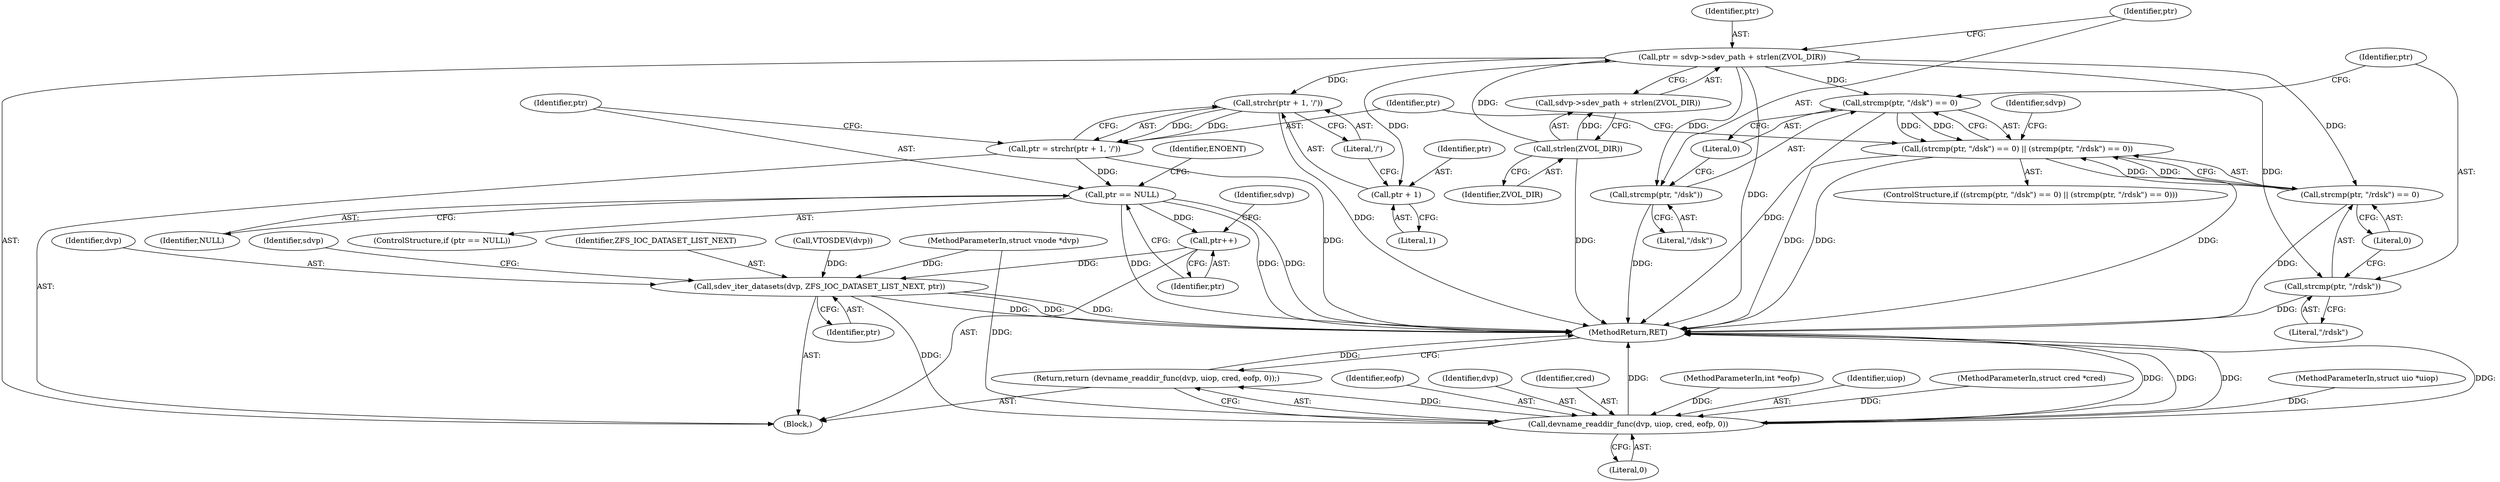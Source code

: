 digraph "0_illumos-gate_d65686849024838243515b5c40ae2c479460b4b5@API" {
"1000184" [label="(Call,ptr = sdvp->sdev_path + strlen(ZVOL_DIR))"];
"1000190" [label="(Call,strlen(ZVOL_DIR))"];
"1000194" [label="(Call,strcmp(ptr, \"/dsk\") == 0)"];
"1000193" [label="(Call,(strcmp(ptr, \"/dsk\") == 0) || (strcmp(ptr, \"/rdsk\") == 0))"];
"1000195" [label="(Call,strcmp(ptr, \"/dsk\"))"];
"1000199" [label="(Call,strcmp(ptr, \"/rdsk\") == 0)"];
"1000200" [label="(Call,strcmp(ptr, \"/rdsk\"))"];
"1000227" [label="(Call,strchr(ptr + 1, '/'))"];
"1000225" [label="(Call,ptr = strchr(ptr + 1, '/'))"];
"1000233" [label="(Call,ptr == NULL)"];
"1000238" [label="(Call,ptr++)"];
"1000245" [label="(Call,sdev_iter_datasets(dvp, ZFS_IOC_DATASET_LIST_NEXT, ptr))"];
"1000256" [label="(Call,devname_readdir_func(dvp, uiop, cred, eofp, 0))"];
"1000255" [label="(Return,return (devname_readdir_func(dvp, uiop, cred, eofp, 0));)"];
"1000228" [label="(Call,ptr + 1)"];
"1000201" [label="(Identifier,ptr)"];
"1000260" [label="(Identifier,eofp)"];
"1000228" [label="(Call,ptr + 1)"];
"1000195" [label="(Call,strcmp(ptr, \"/dsk\"))"];
"1000246" [label="(Identifier,dvp)"];
"1000190" [label="(Call,strlen(ZVOL_DIR))"];
"1000227" [label="(Call,strchr(ptr + 1, '/'))"];
"1000101" [label="(MethodParameterIn,struct vnode *dvp)"];
"1000185" [label="(Identifier,ptr)"];
"1000234" [label="(Identifier,ptr)"];
"1000245" [label="(Call,sdev_iter_datasets(dvp, ZFS_IOC_DATASET_LIST_NEXT, ptr))"];
"1000261" [label="(Literal,0)"];
"1000193" [label="(Call,(strcmp(ptr, \"/dsk\") == 0) || (strcmp(ptr, \"/rdsk\") == 0))"];
"1000208" [label="(Identifier,sdvp)"];
"1000256" [label="(Call,devname_readdir_func(dvp, uiop, cred, eofp, 0))"];
"1000229" [label="(Identifier,ptr)"];
"1000203" [label="(Literal,0)"];
"1000196" [label="(Identifier,ptr)"];
"1000226" [label="(Identifier,ptr)"];
"1000233" [label="(Call,ptr == NULL)"];
"1000225" [label="(Call,ptr = strchr(ptr + 1, '/'))"];
"1000237" [label="(Identifier,ENOENT)"];
"1000192" [label="(ControlStructure,if ((strcmp(ptr, \"/dsk\") == 0) || (strcmp(ptr, \"/rdsk\") == 0)))"];
"1000202" [label="(Literal,\"/rdsk\")"];
"1000239" [label="(Identifier,ptr)"];
"1000257" [label="(Identifier,dvp)"];
"1000259" [label="(Identifier,cred)"];
"1000252" [label="(Identifier,sdvp)"];
"1000200" [label="(Call,strcmp(ptr, \"/rdsk\"))"];
"1000235" [label="(Identifier,NULL)"];
"1000262" [label="(MethodReturn,RET)"];
"1000186" [label="(Call,sdvp->sdev_path + strlen(ZVOL_DIR))"];
"1000243" [label="(Identifier,sdvp)"];
"1000104" [label="(MethodParameterIn,int *eofp)"];
"1000107" [label="(Block,)"];
"1000248" [label="(Identifier,ptr)"];
"1000232" [label="(ControlStructure,if (ptr == NULL))"];
"1000238" [label="(Call,ptr++)"];
"1000258" [label="(Identifier,uiop)"];
"1000199" [label="(Call,strcmp(ptr, \"/rdsk\") == 0)"];
"1000198" [label="(Literal,0)"];
"1000231" [label="(Literal,'/')"];
"1000255" [label="(Return,return (devname_readdir_func(dvp, uiop, cred, eofp, 0));)"];
"1000194" [label="(Call,strcmp(ptr, \"/dsk\") == 0)"];
"1000230" [label="(Literal,1)"];
"1000247" [label="(Identifier,ZFS_IOC_DATASET_LIST_NEXT)"];
"1000184" [label="(Call,ptr = sdvp->sdev_path + strlen(ZVOL_DIR))"];
"1000191" [label="(Identifier,ZVOL_DIR)"];
"1000103" [label="(MethodParameterIn,struct cred *cred)"];
"1000102" [label="(MethodParameterIn,struct uio *uiop)"];
"1000111" [label="(Call,VTOSDEV(dvp))"];
"1000197" [label="(Literal,\"/dsk\")"];
"1000184" -> "1000107"  [label="AST: "];
"1000184" -> "1000186"  [label="CFG: "];
"1000185" -> "1000184"  [label="AST: "];
"1000186" -> "1000184"  [label="AST: "];
"1000196" -> "1000184"  [label="CFG: "];
"1000184" -> "1000262"  [label="DDG: "];
"1000190" -> "1000184"  [label="DDG: "];
"1000184" -> "1000194"  [label="DDG: "];
"1000184" -> "1000195"  [label="DDG: "];
"1000184" -> "1000199"  [label="DDG: "];
"1000184" -> "1000200"  [label="DDG: "];
"1000184" -> "1000227"  [label="DDG: "];
"1000184" -> "1000228"  [label="DDG: "];
"1000190" -> "1000186"  [label="AST: "];
"1000190" -> "1000191"  [label="CFG: "];
"1000191" -> "1000190"  [label="AST: "];
"1000186" -> "1000190"  [label="CFG: "];
"1000190" -> "1000262"  [label="DDG: "];
"1000190" -> "1000186"  [label="DDG: "];
"1000194" -> "1000193"  [label="AST: "];
"1000194" -> "1000198"  [label="CFG: "];
"1000195" -> "1000194"  [label="AST: "];
"1000198" -> "1000194"  [label="AST: "];
"1000201" -> "1000194"  [label="CFG: "];
"1000193" -> "1000194"  [label="CFG: "];
"1000194" -> "1000262"  [label="DDG: "];
"1000194" -> "1000193"  [label="DDG: "];
"1000194" -> "1000193"  [label="DDG: "];
"1000193" -> "1000192"  [label="AST: "];
"1000193" -> "1000199"  [label="CFG: "];
"1000199" -> "1000193"  [label="AST: "];
"1000208" -> "1000193"  [label="CFG: "];
"1000226" -> "1000193"  [label="CFG: "];
"1000193" -> "1000262"  [label="DDG: "];
"1000193" -> "1000262"  [label="DDG: "];
"1000193" -> "1000262"  [label="DDG: "];
"1000199" -> "1000193"  [label="DDG: "];
"1000199" -> "1000193"  [label="DDG: "];
"1000195" -> "1000197"  [label="CFG: "];
"1000196" -> "1000195"  [label="AST: "];
"1000197" -> "1000195"  [label="AST: "];
"1000198" -> "1000195"  [label="CFG: "];
"1000195" -> "1000262"  [label="DDG: "];
"1000199" -> "1000203"  [label="CFG: "];
"1000200" -> "1000199"  [label="AST: "];
"1000203" -> "1000199"  [label="AST: "];
"1000199" -> "1000262"  [label="DDG: "];
"1000200" -> "1000202"  [label="CFG: "];
"1000201" -> "1000200"  [label="AST: "];
"1000202" -> "1000200"  [label="AST: "];
"1000203" -> "1000200"  [label="CFG: "];
"1000200" -> "1000262"  [label="DDG: "];
"1000227" -> "1000225"  [label="AST: "];
"1000227" -> "1000231"  [label="CFG: "];
"1000228" -> "1000227"  [label="AST: "];
"1000231" -> "1000227"  [label="AST: "];
"1000225" -> "1000227"  [label="CFG: "];
"1000227" -> "1000262"  [label="DDG: "];
"1000227" -> "1000225"  [label="DDG: "];
"1000227" -> "1000225"  [label="DDG: "];
"1000225" -> "1000107"  [label="AST: "];
"1000226" -> "1000225"  [label="AST: "];
"1000234" -> "1000225"  [label="CFG: "];
"1000225" -> "1000262"  [label="DDG: "];
"1000225" -> "1000233"  [label="DDG: "];
"1000233" -> "1000232"  [label="AST: "];
"1000233" -> "1000235"  [label="CFG: "];
"1000234" -> "1000233"  [label="AST: "];
"1000235" -> "1000233"  [label="AST: "];
"1000237" -> "1000233"  [label="CFG: "];
"1000239" -> "1000233"  [label="CFG: "];
"1000233" -> "1000262"  [label="DDG: "];
"1000233" -> "1000262"  [label="DDG: "];
"1000233" -> "1000262"  [label="DDG: "];
"1000233" -> "1000238"  [label="DDG: "];
"1000238" -> "1000107"  [label="AST: "];
"1000238" -> "1000239"  [label="CFG: "];
"1000239" -> "1000238"  [label="AST: "];
"1000243" -> "1000238"  [label="CFG: "];
"1000238" -> "1000245"  [label="DDG: "];
"1000245" -> "1000107"  [label="AST: "];
"1000245" -> "1000248"  [label="CFG: "];
"1000246" -> "1000245"  [label="AST: "];
"1000247" -> "1000245"  [label="AST: "];
"1000248" -> "1000245"  [label="AST: "];
"1000252" -> "1000245"  [label="CFG: "];
"1000245" -> "1000262"  [label="DDG: "];
"1000245" -> "1000262"  [label="DDG: "];
"1000245" -> "1000262"  [label="DDG: "];
"1000111" -> "1000245"  [label="DDG: "];
"1000101" -> "1000245"  [label="DDG: "];
"1000245" -> "1000256"  [label="DDG: "];
"1000256" -> "1000255"  [label="AST: "];
"1000256" -> "1000261"  [label="CFG: "];
"1000257" -> "1000256"  [label="AST: "];
"1000258" -> "1000256"  [label="AST: "];
"1000259" -> "1000256"  [label="AST: "];
"1000260" -> "1000256"  [label="AST: "];
"1000261" -> "1000256"  [label="AST: "];
"1000255" -> "1000256"  [label="CFG: "];
"1000256" -> "1000262"  [label="DDG: "];
"1000256" -> "1000262"  [label="DDG: "];
"1000256" -> "1000262"  [label="DDG: "];
"1000256" -> "1000262"  [label="DDG: "];
"1000256" -> "1000262"  [label="DDG: "];
"1000256" -> "1000255"  [label="DDG: "];
"1000101" -> "1000256"  [label="DDG: "];
"1000102" -> "1000256"  [label="DDG: "];
"1000103" -> "1000256"  [label="DDG: "];
"1000104" -> "1000256"  [label="DDG: "];
"1000255" -> "1000107"  [label="AST: "];
"1000262" -> "1000255"  [label="CFG: "];
"1000255" -> "1000262"  [label="DDG: "];
"1000228" -> "1000230"  [label="CFG: "];
"1000229" -> "1000228"  [label="AST: "];
"1000230" -> "1000228"  [label="AST: "];
"1000231" -> "1000228"  [label="CFG: "];
}
